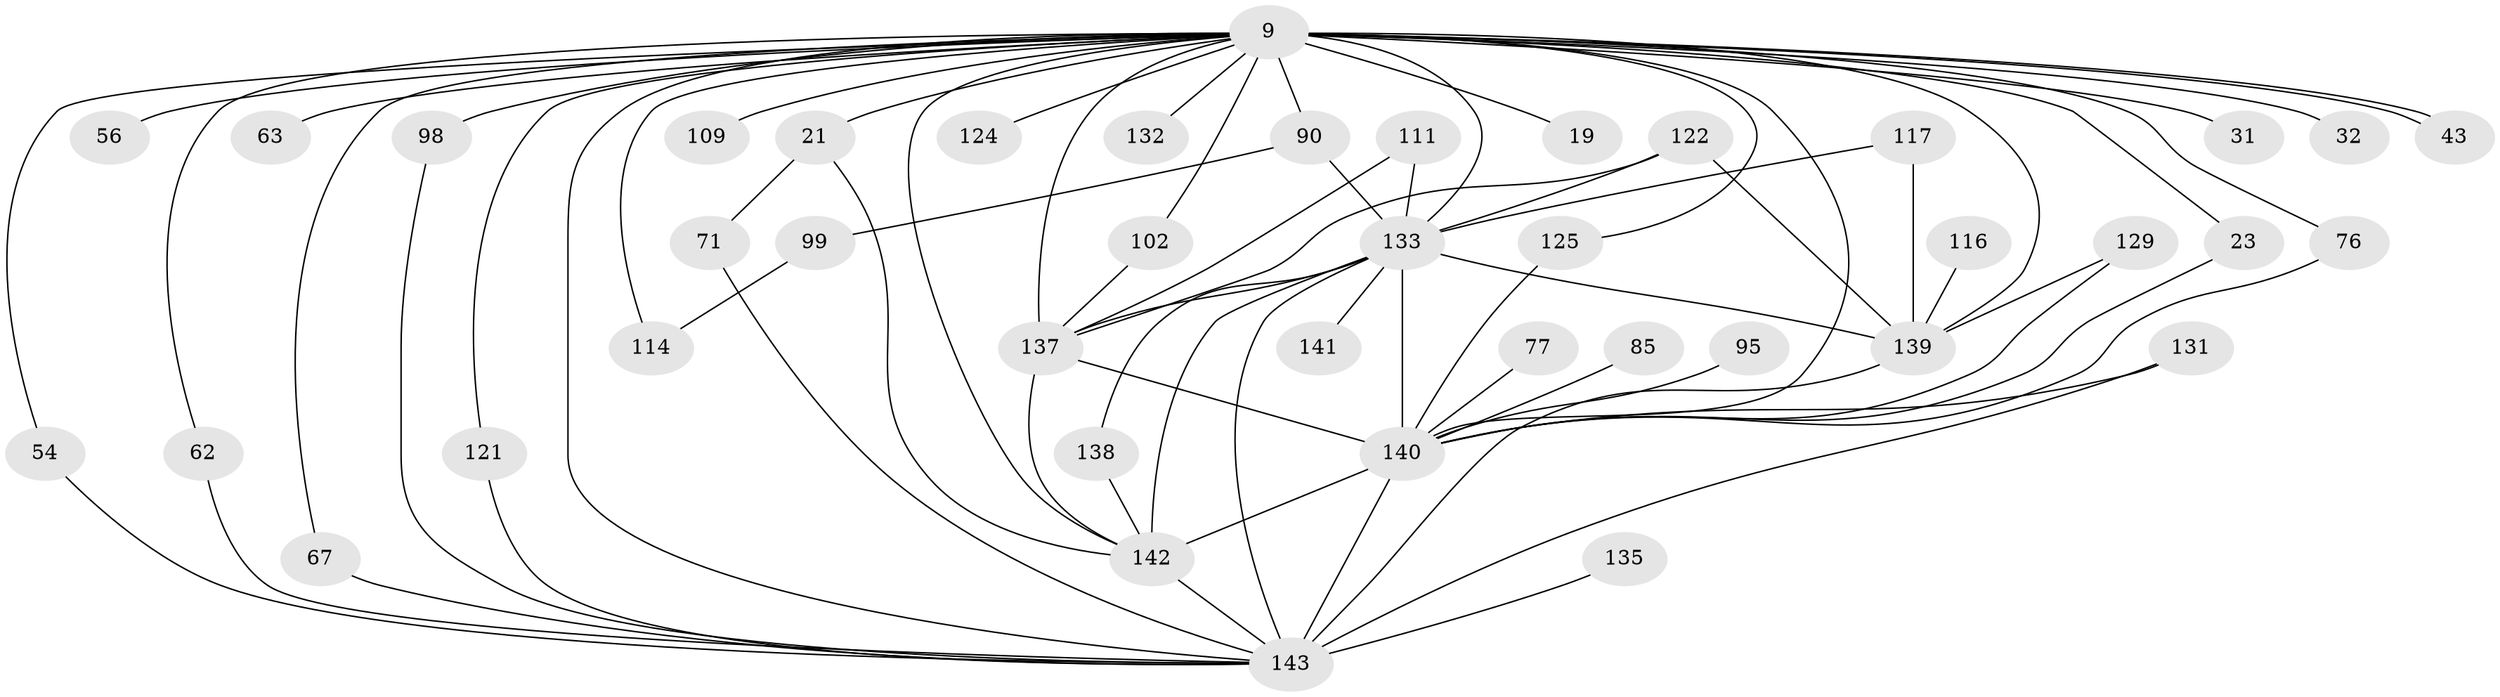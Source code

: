 // original degree distribution, {25: 0.006993006993006993, 37: 0.006993006993006993, 17: 0.006993006993006993, 29: 0.006993006993006993, 23: 0.013986013986013986, 16: 0.006993006993006993, 19: 0.006993006993006993, 15: 0.006993006993006993, 33: 0.006993006993006993, 4: 0.13986013986013987, 3: 0.16083916083916083, 5: 0.055944055944055944, 7: 0.013986013986013986, 2: 0.5314685314685315, 6: 0.013986013986013986, 8: 0.006993006993006993, 10: 0.006993006993006993}
// Generated by graph-tools (version 1.1) at 2025/47/03/04/25 21:47:57]
// undirected, 42 vertices, 73 edges
graph export_dot {
graph [start="1"]
  node [color=gray90,style=filled];
  9 [super="+2+4"];
  19;
  21;
  23;
  31;
  32;
  43;
  54;
  56;
  62;
  63;
  67 [super="+64"];
  71 [super="+60"];
  76;
  77;
  85 [super="+66"];
  90 [super="+74+80"];
  95;
  98 [super="+53"];
  99;
  102 [super="+40+57"];
  109;
  111;
  114 [super="+75"];
  116;
  117;
  121;
  122 [super="+112"];
  124 [super="+82"];
  125;
  129;
  131 [super="+41+44"];
  132;
  133 [super="+24+104+42+106+113+105+100"];
  135 [super="+84"];
  137 [super="+39+38+79+120+130+107+34+108+123+68"];
  138 [super="+83"];
  139 [super="+134+128+118+126+78"];
  140 [super="+72+115+8"];
  141;
  142 [super="+88+119+101+110"];
  143 [super="+47+136+93"];
  9 -- 21 [weight=2];
  9 -- 31 [weight=2];
  9 -- 32 [weight=2];
  9 -- 43;
  9 -- 43;
  9 -- 54;
  9 -- 56 [weight=2];
  9 -- 63 [weight=2];
  9 -- 121;
  9 -- 132 [weight=2];
  9 -- 19 [weight=2];
  9 -- 62;
  9 -- 76;
  9 -- 90 [weight=5];
  9 -- 109 [weight=2];
  9 -- 124 [weight=3];
  9 -- 125;
  9 -- 143 [weight=9];
  9 -- 67;
  9 -- 23;
  9 -- 114 [weight=3];
  9 -- 133 [weight=7];
  9 -- 137 [weight=10];
  9 -- 142;
  9 -- 139 [weight=6];
  9 -- 102 [weight=2];
  9 -- 140 [weight=17];
  9 -- 98 [weight=4];
  21 -- 71 [weight=2];
  21 -- 142;
  23 -- 140;
  54 -- 143;
  62 -- 143;
  67 -- 143 [weight=2];
  71 -- 143;
  76 -- 140;
  77 -- 140 [weight=2];
  85 -- 140 [weight=3];
  90 -- 133;
  90 -- 99;
  95 -- 140 [weight=2];
  98 -- 143 [weight=3];
  99 -- 114;
  102 -- 137 [weight=2];
  111 -- 133;
  111 -- 137;
  116 -- 139 [weight=2];
  117 -- 133;
  117 -- 139;
  121 -- 143;
  122 -- 133;
  122 -- 137;
  122 -- 139;
  125 -- 140;
  129 -- 139;
  129 -- 140;
  131 -- 140 [weight=3];
  131 -- 143;
  133 -- 138 [weight=2];
  133 -- 139;
  133 -- 141;
  133 -- 137 [weight=3];
  133 -- 142 [weight=4];
  133 -- 140 [weight=9];
  133 -- 143 [weight=4];
  135 -- 143 [weight=4];
  137 -- 140 [weight=10];
  137 -- 142;
  138 -- 142 [weight=2];
  139 -- 143 [weight=7];
  140 -- 143 [weight=15];
  140 -- 142;
  142 -- 143 [weight=5];
}
